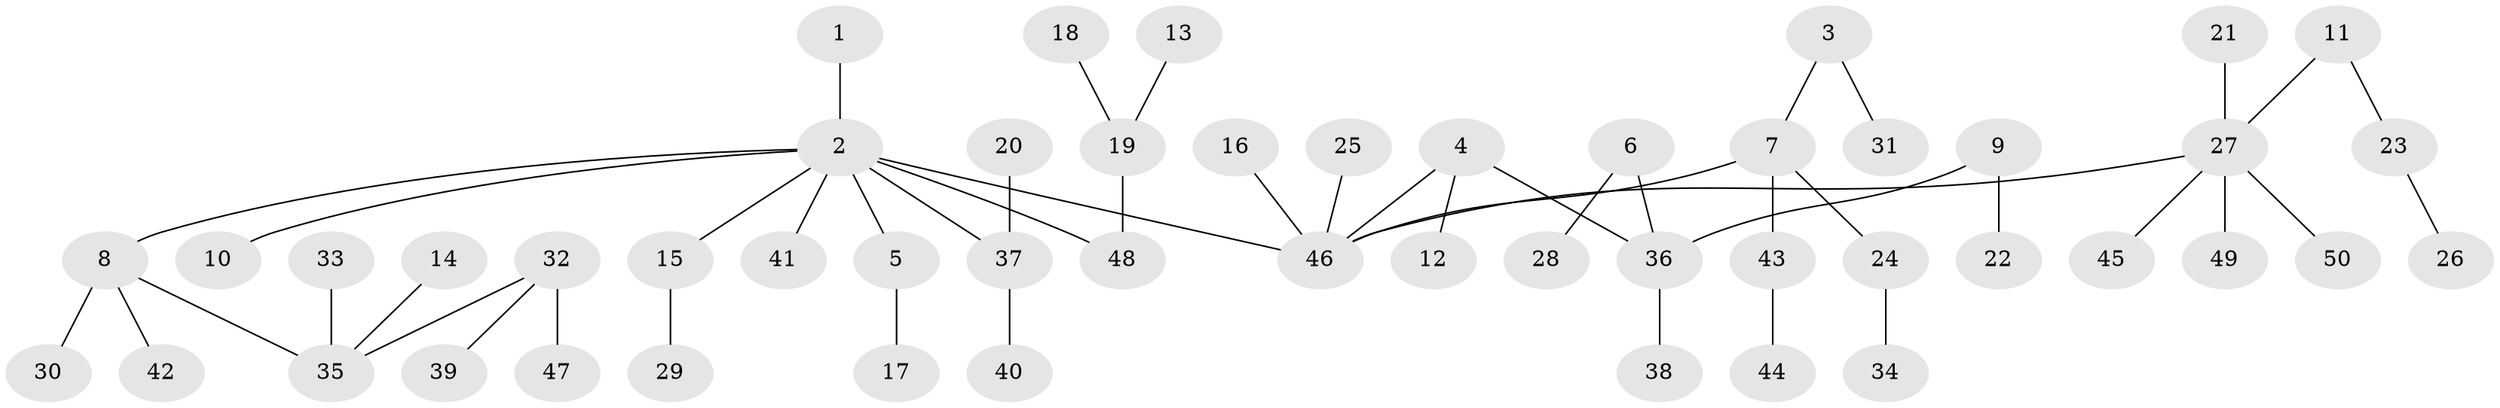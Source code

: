 // original degree distribution, {3: 0.09090909090909091, 7: 0.020202020202020204, 1: 0.4444444444444444, 4: 0.08080808080808081, 6: 0.010101010101010102, 2: 0.3434343434343434, 5: 0.010101010101010102}
// Generated by graph-tools (version 1.1) at 2025/50/03/09/25 03:50:22]
// undirected, 50 vertices, 49 edges
graph export_dot {
graph [start="1"]
  node [color=gray90,style=filled];
  1;
  2;
  3;
  4;
  5;
  6;
  7;
  8;
  9;
  10;
  11;
  12;
  13;
  14;
  15;
  16;
  17;
  18;
  19;
  20;
  21;
  22;
  23;
  24;
  25;
  26;
  27;
  28;
  29;
  30;
  31;
  32;
  33;
  34;
  35;
  36;
  37;
  38;
  39;
  40;
  41;
  42;
  43;
  44;
  45;
  46;
  47;
  48;
  49;
  50;
  1 -- 2 [weight=1.0];
  2 -- 5 [weight=1.0];
  2 -- 8 [weight=1.0];
  2 -- 10 [weight=1.0];
  2 -- 15 [weight=1.0];
  2 -- 37 [weight=1.0];
  2 -- 41 [weight=1.0];
  2 -- 46 [weight=1.0];
  2 -- 48 [weight=1.0];
  3 -- 7 [weight=1.0];
  3 -- 31 [weight=1.0];
  4 -- 12 [weight=1.0];
  4 -- 36 [weight=1.0];
  4 -- 46 [weight=1.0];
  5 -- 17 [weight=1.0];
  6 -- 28 [weight=1.0];
  6 -- 36 [weight=1.0];
  7 -- 24 [weight=1.0];
  7 -- 43 [weight=1.0];
  7 -- 46 [weight=1.0];
  8 -- 30 [weight=1.0];
  8 -- 35 [weight=1.0];
  8 -- 42 [weight=1.0];
  9 -- 22 [weight=1.0];
  9 -- 36 [weight=1.0];
  11 -- 23 [weight=1.0];
  11 -- 27 [weight=1.0];
  13 -- 19 [weight=1.0];
  14 -- 35 [weight=1.0];
  15 -- 29 [weight=1.0];
  16 -- 46 [weight=1.0];
  18 -- 19 [weight=1.0];
  19 -- 48 [weight=1.0];
  20 -- 37 [weight=1.0];
  21 -- 27 [weight=1.0];
  23 -- 26 [weight=1.0];
  24 -- 34 [weight=1.0];
  25 -- 46 [weight=1.0];
  27 -- 45 [weight=1.0];
  27 -- 46 [weight=1.0];
  27 -- 49 [weight=1.0];
  27 -- 50 [weight=1.0];
  32 -- 35 [weight=1.0];
  32 -- 39 [weight=1.0];
  32 -- 47 [weight=1.0];
  33 -- 35 [weight=1.0];
  36 -- 38 [weight=1.0];
  37 -- 40 [weight=1.0];
  43 -- 44 [weight=1.0];
}
